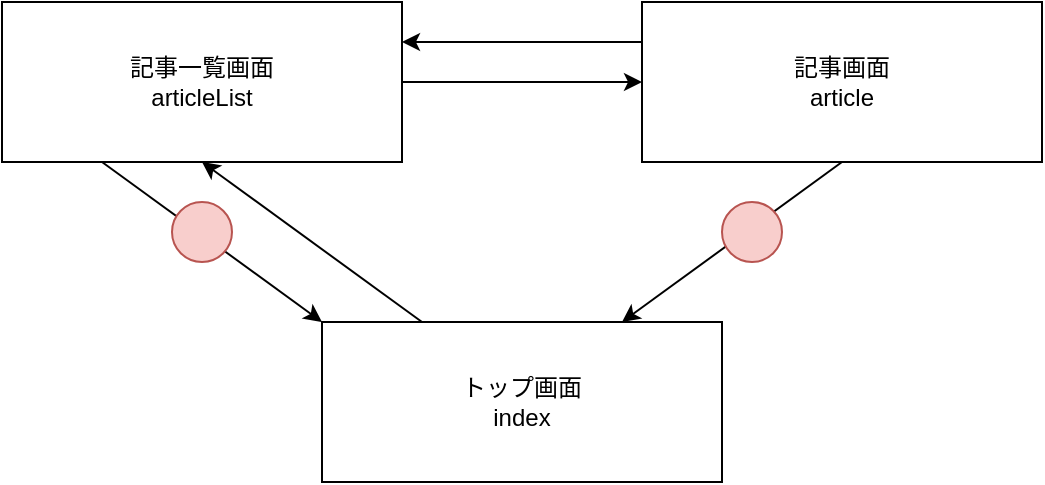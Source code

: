 <mxfile version="14.0.0" type="github">
  <diagram id="buOECwKc94wdo1IOmjxp" name="Page-1">
    <mxGraphModel dx="1038" dy="548" grid="1" gridSize="10" guides="1" tooltips="1" connect="1" arrows="1" fold="1" page="1" pageScale="1" pageWidth="827" pageHeight="1169" math="0" shadow="0">
      <root>
        <mxCell id="0" />
        <mxCell id="1" parent="0" />
        <mxCell id="N90cMdtXfvUUH7P5M9Wo-3" value="" style="rounded=0;orthogonalLoop=1;jettySize=auto;html=1;entryX=0.5;entryY=1;entryDx=0;entryDy=0;exitX=0.25;exitY=0;exitDx=0;exitDy=0;" edge="1" parent="1" source="N90cMdtXfvUUH7P5M9Wo-1" target="N90cMdtXfvUUH7P5M9Wo-2">
          <mxGeometry relative="1" as="geometry" />
        </mxCell>
        <mxCell id="N90cMdtXfvUUH7P5M9Wo-1" value="トップ画面&lt;br&gt;index" style="rounded=0;whiteSpace=wrap;html=1;" vertex="1" parent="1">
          <mxGeometry x="280" y="240" width="200" height="80" as="geometry" />
        </mxCell>
        <mxCell id="N90cMdtXfvUUH7P5M9Wo-5" value="" style="edgeStyle=none;rounded=0;orthogonalLoop=1;jettySize=auto;html=1;" edge="1" parent="1" source="N90cMdtXfvUUH7P5M9Wo-2" target="N90cMdtXfvUUH7P5M9Wo-4">
          <mxGeometry relative="1" as="geometry" />
        </mxCell>
        <mxCell id="N90cMdtXfvUUH7P5M9Wo-10" style="edgeStyle=none;rounded=0;orthogonalLoop=1;jettySize=auto;html=1;exitX=0.25;exitY=1;exitDx=0;exitDy=0;entryX=0;entryY=0;entryDx=0;entryDy=0;" edge="1" parent="1" source="N90cMdtXfvUUH7P5M9Wo-2" target="N90cMdtXfvUUH7P5M9Wo-1">
          <mxGeometry relative="1" as="geometry" />
        </mxCell>
        <mxCell id="N90cMdtXfvUUH7P5M9Wo-2" value="記事一覧画面&lt;br&gt;articleList" style="rounded=0;whiteSpace=wrap;html=1;" vertex="1" parent="1">
          <mxGeometry x="120" y="80" width="200" height="80" as="geometry" />
        </mxCell>
        <mxCell id="N90cMdtXfvUUH7P5M9Wo-8" style="edgeStyle=none;rounded=0;orthogonalLoop=1;jettySize=auto;html=1;exitX=0.5;exitY=1;exitDx=0;exitDy=0;entryX=0.75;entryY=0;entryDx=0;entryDy=0;" edge="1" parent="1" source="N90cMdtXfvUUH7P5M9Wo-4" target="N90cMdtXfvUUH7P5M9Wo-1">
          <mxGeometry relative="1" as="geometry" />
        </mxCell>
        <mxCell id="N90cMdtXfvUUH7P5M9Wo-9" style="edgeStyle=none;rounded=0;orthogonalLoop=1;jettySize=auto;html=1;exitX=0;exitY=0.25;exitDx=0;exitDy=0;entryX=1;entryY=0.25;entryDx=0;entryDy=0;" edge="1" parent="1" source="N90cMdtXfvUUH7P5M9Wo-4" target="N90cMdtXfvUUH7P5M9Wo-2">
          <mxGeometry relative="1" as="geometry" />
        </mxCell>
        <mxCell id="N90cMdtXfvUUH7P5M9Wo-4" value="記事画面&lt;br&gt;article" style="rounded=0;whiteSpace=wrap;html=1;" vertex="1" parent="1">
          <mxGeometry x="440" y="80" width="200" height="80" as="geometry" />
        </mxCell>
        <mxCell id="N90cMdtXfvUUH7P5M9Wo-11" value="" style="ellipse;whiteSpace=wrap;html=1;aspect=fixed;fillColor=#f8cecc;strokeColor=#b85450;" vertex="1" parent="1">
          <mxGeometry x="480" y="180" width="30" height="30" as="geometry" />
        </mxCell>
        <mxCell id="N90cMdtXfvUUH7P5M9Wo-14" value="" style="ellipse;whiteSpace=wrap;html=1;aspect=fixed;fillColor=#f8cecc;strokeColor=#b85450;" vertex="1" parent="1">
          <mxGeometry x="205" y="180" width="30" height="30" as="geometry" />
        </mxCell>
      </root>
    </mxGraphModel>
  </diagram>
</mxfile>

